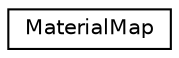 digraph "Graphical Class Hierarchy"
{
 // LATEX_PDF_SIZE
  edge [fontname="Helvetica",fontsize="10",labelfontname="Helvetica",labelfontsize="10"];
  node [fontname="Helvetica",fontsize="10",shape=record];
  rankdir="LR";
  Node0 [label="MaterialMap",height=0.2,width=0.4,color="black", fillcolor="white", style="filled",URL="$structMaterialMap.html",tooltip=" "];
}
